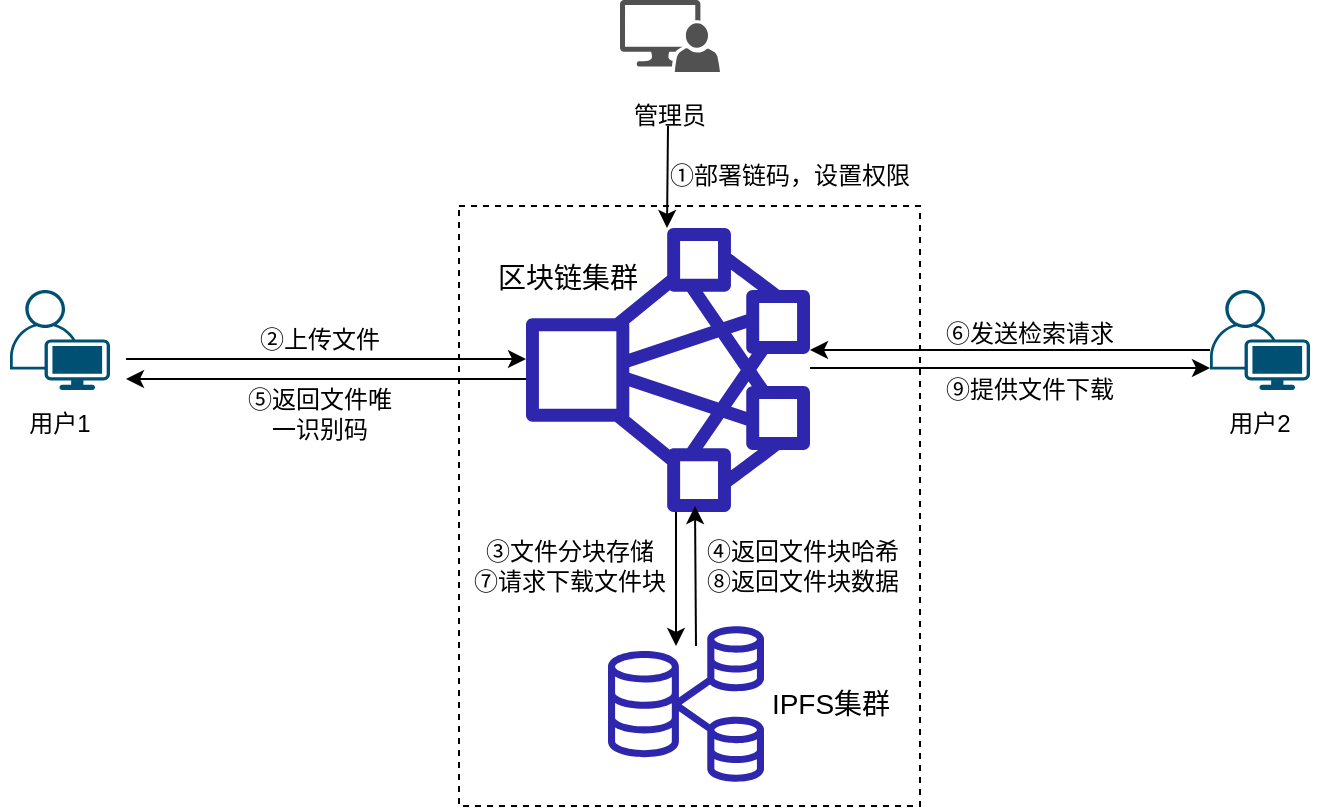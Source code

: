 <mxfile version="21.6.8" type="github">
  <diagram name="Page-1" id="FeugKCeigAZtgT3a6GA5">
    <mxGraphModel dx="1461" dy="769" grid="1" gridSize="10" guides="1" tooltips="1" connect="1" arrows="1" fold="1" page="1" pageScale="1" pageWidth="827" pageHeight="1169" math="0" shadow="0">
      <root>
        <mxCell id="0" />
        <mxCell id="1" parent="0" />
        <mxCell id="jlRU48WRJ79dh82zvwO2-1" value="" style="sketch=0;pointerEvents=1;shadow=0;dashed=0;html=1;strokeColor=none;labelPosition=center;verticalLabelPosition=bottom;verticalAlign=top;align=center;fillColor=#515151;shape=mxgraph.mscae.system_center.admin_console" parent="1" vertex="1">
          <mxGeometry x="420" y="137" width="50" height="36" as="geometry" />
        </mxCell>
        <mxCell id="jlRU48WRJ79dh82zvwO2-2" value="" style="points=[[0.35,0,0],[0.98,0.51,0],[1,0.71,0],[0.67,1,0],[0,0.795,0],[0,0.65,0]];verticalLabelPosition=bottom;sketch=0;html=1;verticalAlign=top;aspect=fixed;align=center;pointerEvents=1;shape=mxgraph.cisco19.user;fillColor=#005073;strokeColor=none;" parent="1" vertex="1">
          <mxGeometry x="115" y="282" width="50" height="50" as="geometry" />
        </mxCell>
        <mxCell id="jlRU48WRJ79dh82zvwO2-3" value="用户1" style="text;html=1;strokeColor=none;fillColor=none;align=center;verticalAlign=middle;whiteSpace=wrap;rounded=0;" parent="1" vertex="1">
          <mxGeometry x="110" y="335" width="60" height="27" as="geometry" />
        </mxCell>
        <mxCell id="jlRU48WRJ79dh82zvwO2-4" value="管理员" style="text;html=1;strokeColor=none;fillColor=none;align=center;verticalAlign=middle;whiteSpace=wrap;rounded=0;" parent="1" vertex="1">
          <mxGeometry x="415" y="180" width="60" height="30" as="geometry" />
        </mxCell>
        <mxCell id="jlRU48WRJ79dh82zvwO2-5" value="" style="sketch=0;outlineConnect=0;fontColor=#232F3E;gradientColor=none;fillColor=#2E27AD;strokeColor=none;dashed=0;verticalLabelPosition=bottom;verticalAlign=top;align=center;html=1;fontSize=12;fontStyle=0;aspect=fixed;pointerEvents=1;shape=mxgraph.aws4.rds_multi_az_db_cluster;" parent="1" vertex="1">
          <mxGeometry x="414" y="450" width="78" height="78" as="geometry" />
        </mxCell>
        <mxCell id="jlRU48WRJ79dh82zvwO2-6" value="&lt;font style=&quot;font-size: 14px;&quot;&gt;IPFS集群&lt;/font&gt;" style="text;html=1;strokeColor=none;fillColor=none;align=center;verticalAlign=middle;whiteSpace=wrap;rounded=0;" parent="1" vertex="1">
          <mxGeometry x="492" y="474" width="67" height="30" as="geometry" />
        </mxCell>
        <mxCell id="jlRU48WRJ79dh82zvwO2-27" value="" style="sketch=0;outlineConnect=0;fontColor=#232F3E;gradientColor=none;fillColor=#2E27AD;strokeColor=none;dashed=0;verticalLabelPosition=bottom;verticalAlign=top;align=center;html=1;fontSize=12;fontStyle=0;aspect=fixed;pointerEvents=1;shape=mxgraph.aws4.cluster;" parent="1" vertex="1">
          <mxGeometry x="373" y="251" width="142" height="142" as="geometry" />
        </mxCell>
        <mxCell id="jlRU48WRJ79dh82zvwO2-28" value="" style="points=[[0.35,0,0],[0.98,0.51,0],[1,0.71,0],[0.67,1,0],[0,0.795,0],[0,0.65,0]];verticalLabelPosition=bottom;sketch=0;html=1;verticalAlign=top;aspect=fixed;align=center;pointerEvents=1;shape=mxgraph.cisco19.user;fillColor=#005073;strokeColor=none;" parent="1" vertex="1">
          <mxGeometry x="715" y="282" width="50" height="50" as="geometry" />
        </mxCell>
        <mxCell id="jlRU48WRJ79dh82zvwO2-29" value="用户2" style="text;html=1;strokeColor=none;fillColor=none;align=center;verticalAlign=middle;whiteSpace=wrap;rounded=0;" parent="1" vertex="1">
          <mxGeometry x="710" y="335" width="60" height="27" as="geometry" />
        </mxCell>
        <mxCell id="jlRU48WRJ79dh82zvwO2-35" value="①部署链码，设置权限" style="text;html=1;strokeColor=none;fillColor=none;align=center;verticalAlign=middle;whiteSpace=wrap;rounded=0;" parent="1" vertex="1">
          <mxGeometry x="430" y="210" width="150" height="30" as="geometry" />
        </mxCell>
        <mxCell id="jlRU48WRJ79dh82zvwO2-40" value="" style="endArrow=classic;html=1;rounded=0;" parent="1" edge="1">
          <mxGeometry width="50" height="50" relative="1" as="geometry">
            <mxPoint x="173" y="316.5" as="sourcePoint" />
            <mxPoint x="373" y="316.5" as="targetPoint" />
          </mxGeometry>
        </mxCell>
        <mxCell id="jlRU48WRJ79dh82zvwO2-41" value="" style="endArrow=classic;html=1;rounded=0;" parent="1" edge="1">
          <mxGeometry width="50" height="50" relative="1" as="geometry">
            <mxPoint x="373" y="326.5" as="sourcePoint" />
            <mxPoint x="173" y="326.5" as="targetPoint" />
          </mxGeometry>
        </mxCell>
        <mxCell id="jlRU48WRJ79dh82zvwO2-44" value="" style="endArrow=classic;html=1;rounded=0;" parent="1" edge="1">
          <mxGeometry width="50" height="50" relative="1" as="geometry">
            <mxPoint x="515" y="321" as="sourcePoint" />
            <mxPoint x="715" y="321" as="targetPoint" />
          </mxGeometry>
        </mxCell>
        <mxCell id="jlRU48WRJ79dh82zvwO2-45" value="" style="endArrow=classic;html=1;rounded=0;" parent="1" edge="1">
          <mxGeometry width="50" height="50" relative="1" as="geometry">
            <mxPoint x="715" y="312" as="sourcePoint" />
            <mxPoint x="515" y="312" as="targetPoint" />
          </mxGeometry>
        </mxCell>
        <mxCell id="jlRU48WRJ79dh82zvwO2-46" value="②上传文件" style="text;html=1;strokeColor=none;fillColor=none;align=center;verticalAlign=middle;whiteSpace=wrap;rounded=0;" parent="1" vertex="1">
          <mxGeometry x="225" y="292" width="90" height="30" as="geometry" />
        </mxCell>
        <mxCell id="jlRU48WRJ79dh82zvwO2-47" value="" style="endArrow=classic;html=1;rounded=0;" parent="1" edge="1">
          <mxGeometry width="50" height="50" relative="1" as="geometry">
            <mxPoint x="444" y="200" as="sourcePoint" />
            <mxPoint x="443.5" y="251" as="targetPoint" />
          </mxGeometry>
        </mxCell>
        <mxCell id="jlRU48WRJ79dh82zvwO2-48" value="" style="endArrow=classic;html=1;rounded=0;" parent="1" edge="1">
          <mxGeometry width="50" height="50" relative="1" as="geometry">
            <mxPoint x="448" y="393" as="sourcePoint" />
            <mxPoint x="448" y="460" as="targetPoint" />
          </mxGeometry>
        </mxCell>
        <mxCell id="jlRU48WRJ79dh82zvwO2-49" value="" style="endArrow=classic;html=1;rounded=0;" parent="1" edge="1">
          <mxGeometry width="50" height="50" relative="1" as="geometry">
            <mxPoint x="458" y="460" as="sourcePoint" />
            <mxPoint x="457.5" y="390" as="targetPoint" />
          </mxGeometry>
        </mxCell>
        <mxCell id="jlRU48WRJ79dh82zvwO2-50" value="③文件分块存储&lt;br&gt;⑦请求下载文件块" style="text;html=1;strokeColor=none;fillColor=none;align=center;verticalAlign=middle;whiteSpace=wrap;rounded=0;" parent="1" vertex="1">
          <mxGeometry x="339.5" y="400" width="110" height="40" as="geometry" />
        </mxCell>
        <mxCell id="jlRU48WRJ79dh82zvwO2-51" value="④返回文件块哈希&lt;br&gt;⑧返回文件块数据" style="text;html=1;strokeColor=none;fillColor=none;align=center;verticalAlign=middle;whiteSpace=wrap;rounded=0;" parent="1" vertex="1">
          <mxGeometry x="456" y="400" width="110.5" height="40" as="geometry" />
        </mxCell>
        <mxCell id="jlRU48WRJ79dh82zvwO2-52" value="&lt;font style=&quot;font-size: 14px;&quot;&gt;区块链集群&lt;/font&gt;" style="text;html=1;strokeColor=none;fillColor=none;align=center;verticalAlign=middle;whiteSpace=wrap;rounded=0;" parent="1" vertex="1">
          <mxGeometry x="350" y="260" width="88" height="32" as="geometry" />
        </mxCell>
        <mxCell id="jlRU48WRJ79dh82zvwO2-53" value="⑤返回文件唯一识别码" style="text;html=1;strokeColor=none;fillColor=none;align=center;verticalAlign=middle;whiteSpace=wrap;rounded=0;" parent="1" vertex="1">
          <mxGeometry x="230" y="329" width="80" height="30" as="geometry" />
        </mxCell>
        <mxCell id="jlRU48WRJ79dh82zvwO2-55" value="⑥发送检索请求" style="text;html=1;strokeColor=none;fillColor=none;align=center;verticalAlign=middle;whiteSpace=wrap;rounded=0;" parent="1" vertex="1">
          <mxGeometry x="569.5" y="289" width="110" height="30" as="geometry" />
        </mxCell>
        <mxCell id="jlRU48WRJ79dh82zvwO2-56" value="⑨提供文件下载" style="text;html=1;strokeColor=none;fillColor=none;align=center;verticalAlign=middle;whiteSpace=wrap;rounded=0;" parent="1" vertex="1">
          <mxGeometry x="580" y="317" width="90" height="30" as="geometry" />
        </mxCell>
        <mxCell id="L3hxmU-64hsJkLJO0i4g-6" value="" style="rounded=0;whiteSpace=wrap;html=1;fillStyle=auto;dashed=1;fillColor=none;" parent="1" vertex="1">
          <mxGeometry x="339.5" y="240" width="230.5" height="300" as="geometry" />
        </mxCell>
      </root>
    </mxGraphModel>
  </diagram>
</mxfile>
